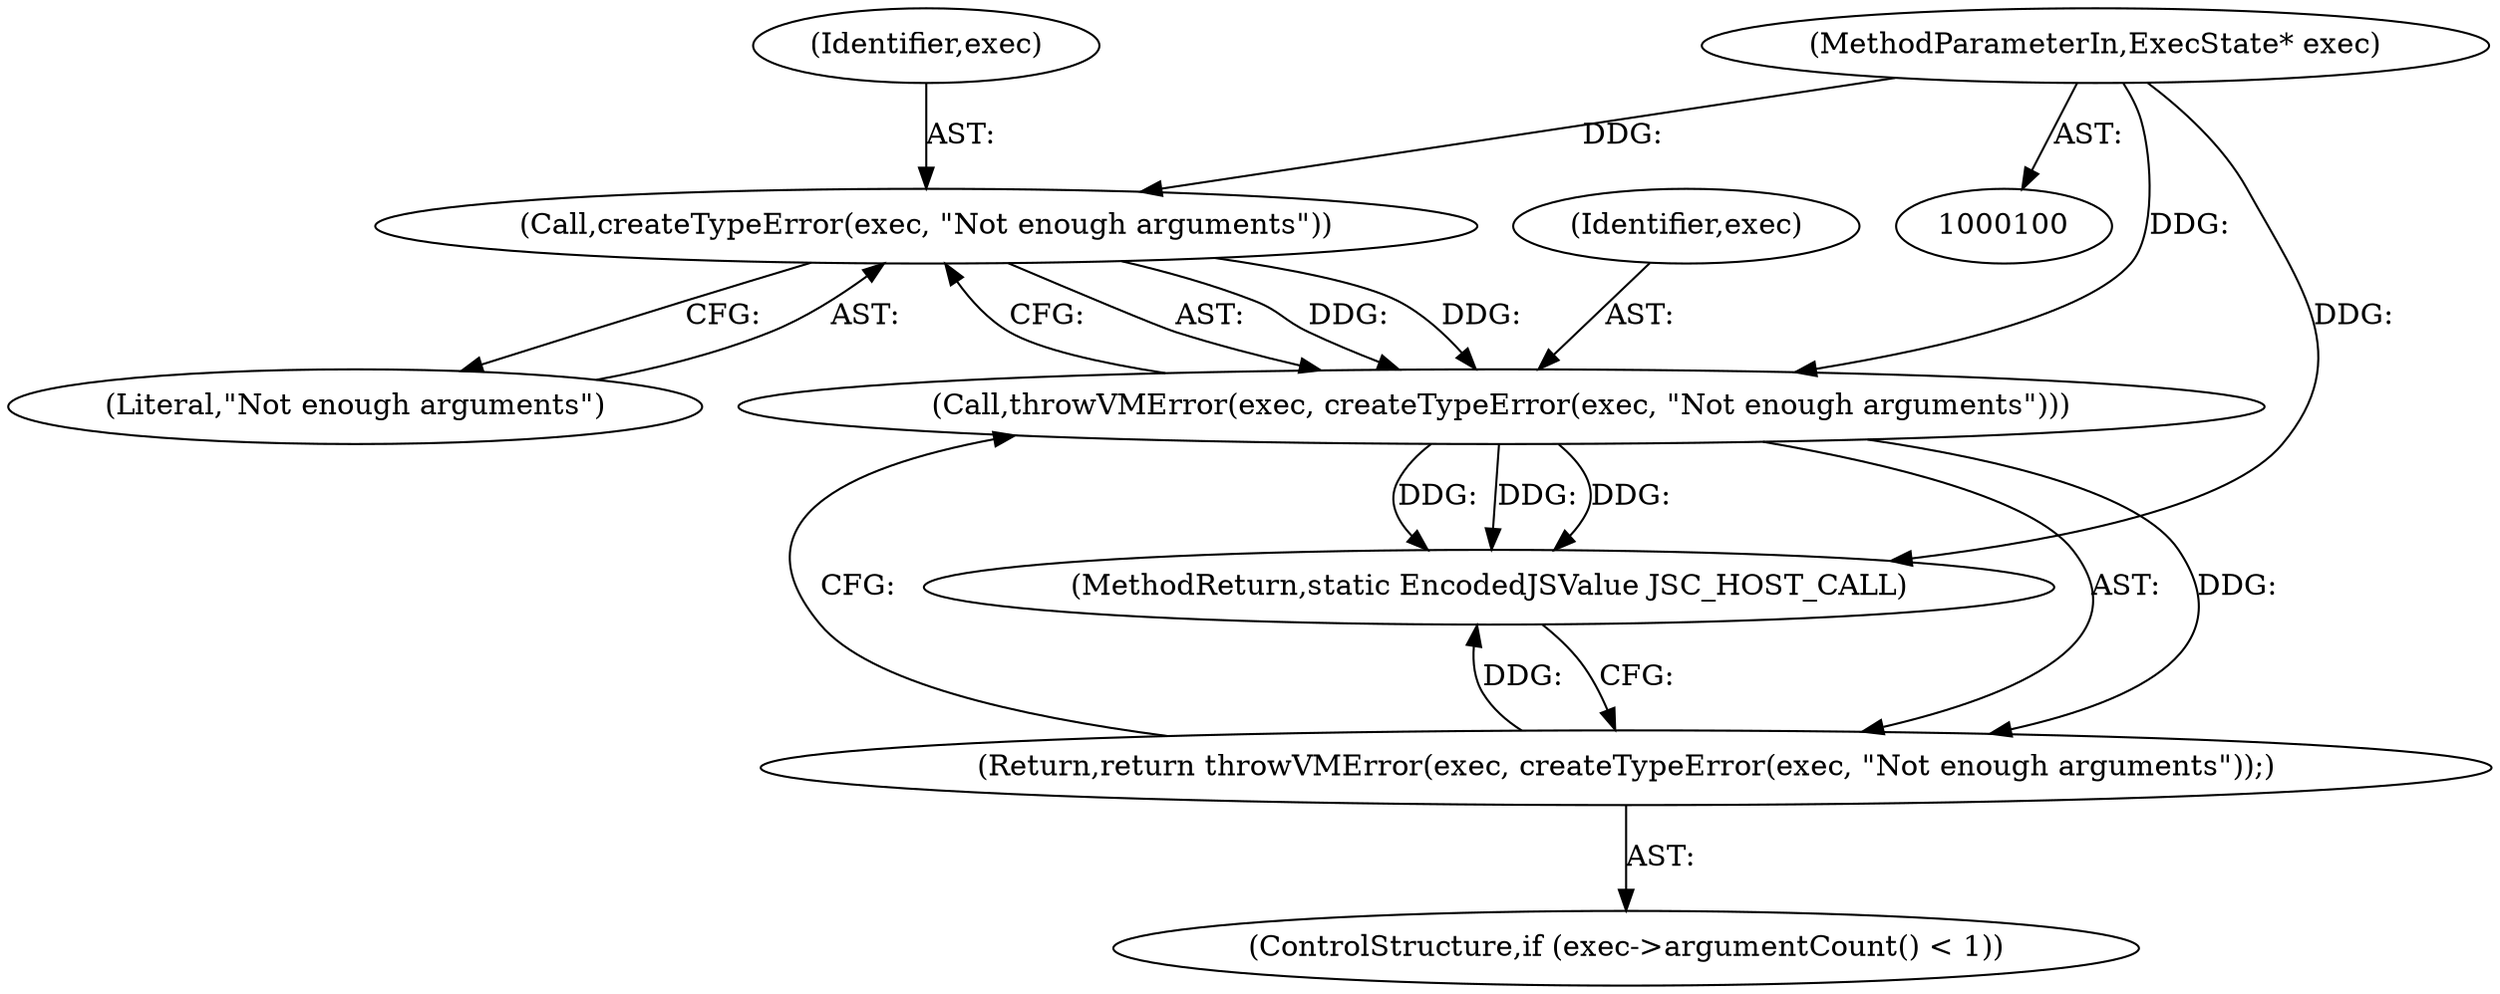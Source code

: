 digraph "1_Chrome_b944f670bb7a8a919daac497a4ea0536c954c201_22@API" {
"1000110" [label="(Call,createTypeError(exec, \"Not enough arguments\"))"];
"1000101" [label="(MethodParameterIn,ExecState* exec)"];
"1000108" [label="(Call,throwVMError(exec, createTypeError(exec, \"Not enough arguments\")))"];
"1000107" [label="(Return,return throwVMError(exec, createTypeError(exec, \"Not enough arguments\"));)"];
"1000109" [label="(Identifier,exec)"];
"1000101" [label="(MethodParameterIn,ExecState* exec)"];
"1000111" [label="(Identifier,exec)"];
"1000124" [label="(MethodReturn,static EncodedJSValue JSC_HOST_CALL)"];
"1000108" [label="(Call,throwVMError(exec, createTypeError(exec, \"Not enough arguments\")))"];
"1000112" [label="(Literal,\"Not enough arguments\")"];
"1000103" [label="(ControlStructure,if (exec->argumentCount() < 1))"];
"1000107" [label="(Return,return throwVMError(exec, createTypeError(exec, \"Not enough arguments\"));)"];
"1000110" [label="(Call,createTypeError(exec, \"Not enough arguments\"))"];
"1000110" -> "1000108"  [label="AST: "];
"1000110" -> "1000112"  [label="CFG: "];
"1000111" -> "1000110"  [label="AST: "];
"1000112" -> "1000110"  [label="AST: "];
"1000108" -> "1000110"  [label="CFG: "];
"1000110" -> "1000108"  [label="DDG: "];
"1000110" -> "1000108"  [label="DDG: "];
"1000101" -> "1000110"  [label="DDG: "];
"1000101" -> "1000100"  [label="AST: "];
"1000101" -> "1000124"  [label="DDG: "];
"1000101" -> "1000108"  [label="DDG: "];
"1000108" -> "1000107"  [label="AST: "];
"1000109" -> "1000108"  [label="AST: "];
"1000107" -> "1000108"  [label="CFG: "];
"1000108" -> "1000124"  [label="DDG: "];
"1000108" -> "1000124"  [label="DDG: "];
"1000108" -> "1000124"  [label="DDG: "];
"1000108" -> "1000107"  [label="DDG: "];
"1000107" -> "1000103"  [label="AST: "];
"1000124" -> "1000107"  [label="CFG: "];
"1000107" -> "1000124"  [label="DDG: "];
}

